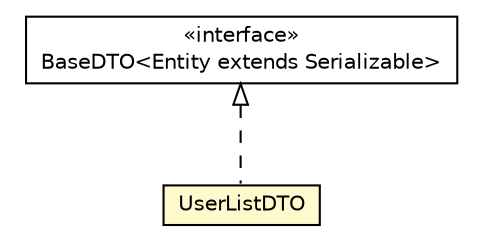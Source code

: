 #!/usr/local/bin/dot
#
# Class diagram 
# Generated by UMLGraph version 5.1 (http://www.umlgraph.org/)
#

digraph G {
	edge [fontname="Helvetica",fontsize=10,labelfontname="Helvetica",labelfontsize=10];
	node [fontname="Helvetica",fontsize=10,shape=plaintext];
	nodesep=0.25;
	ranksep=0.5;
	// cn.edu.uestc.acmicpc.db.dto.impl.user.UserListDTO
	c14650 [label=<<table title="cn.edu.uestc.acmicpc.db.dto.impl.user.UserListDTO" border="0" cellborder="1" cellspacing="0" cellpadding="2" port="p" bgcolor="lemonChiffon" href="./UserListDTO.html">
		<tr><td><table border="0" cellspacing="0" cellpadding="1">
<tr><td align="center" balign="center"> UserListDTO </td></tr>
		</table></td></tr>
		</table>>, fontname="Helvetica", fontcolor="black", fontsize=10.0];
	// cn.edu.uestc.acmicpc.db.dto.base.BaseDTO<Entity extends java.io.Serializable>
	c14669 [label=<<table title="cn.edu.uestc.acmicpc.db.dto.base.BaseDTO" border="0" cellborder="1" cellspacing="0" cellpadding="2" port="p" href="../../base/BaseDTO.html">
		<tr><td><table border="0" cellspacing="0" cellpadding="1">
<tr><td align="center" balign="center"> &#171;interface&#187; </td></tr>
<tr><td align="center" balign="center"> BaseDTO&lt;Entity extends Serializable&gt; </td></tr>
		</table></td></tr>
		</table>>, fontname="Helvetica", fontcolor="black", fontsize=10.0];
	//cn.edu.uestc.acmicpc.db.dto.impl.user.UserListDTO implements cn.edu.uestc.acmicpc.db.dto.base.BaseDTO<Entity extends java.io.Serializable>
	c14669:p -> c14650:p [dir=back,arrowtail=empty,style=dashed];
}

